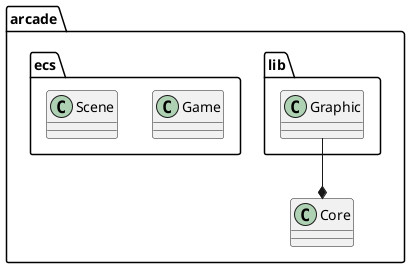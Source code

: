 @startuml core

set namespaceSeparator ::

namespace arcade {
    class Core {
        
    }

    namespace lib {
        class Graphic {

        }
    }

    namespace ecs {
        class Game {
            
        }

        class Scene {
            
        }
    }
    
    Graphic --* Core
}

@enduml